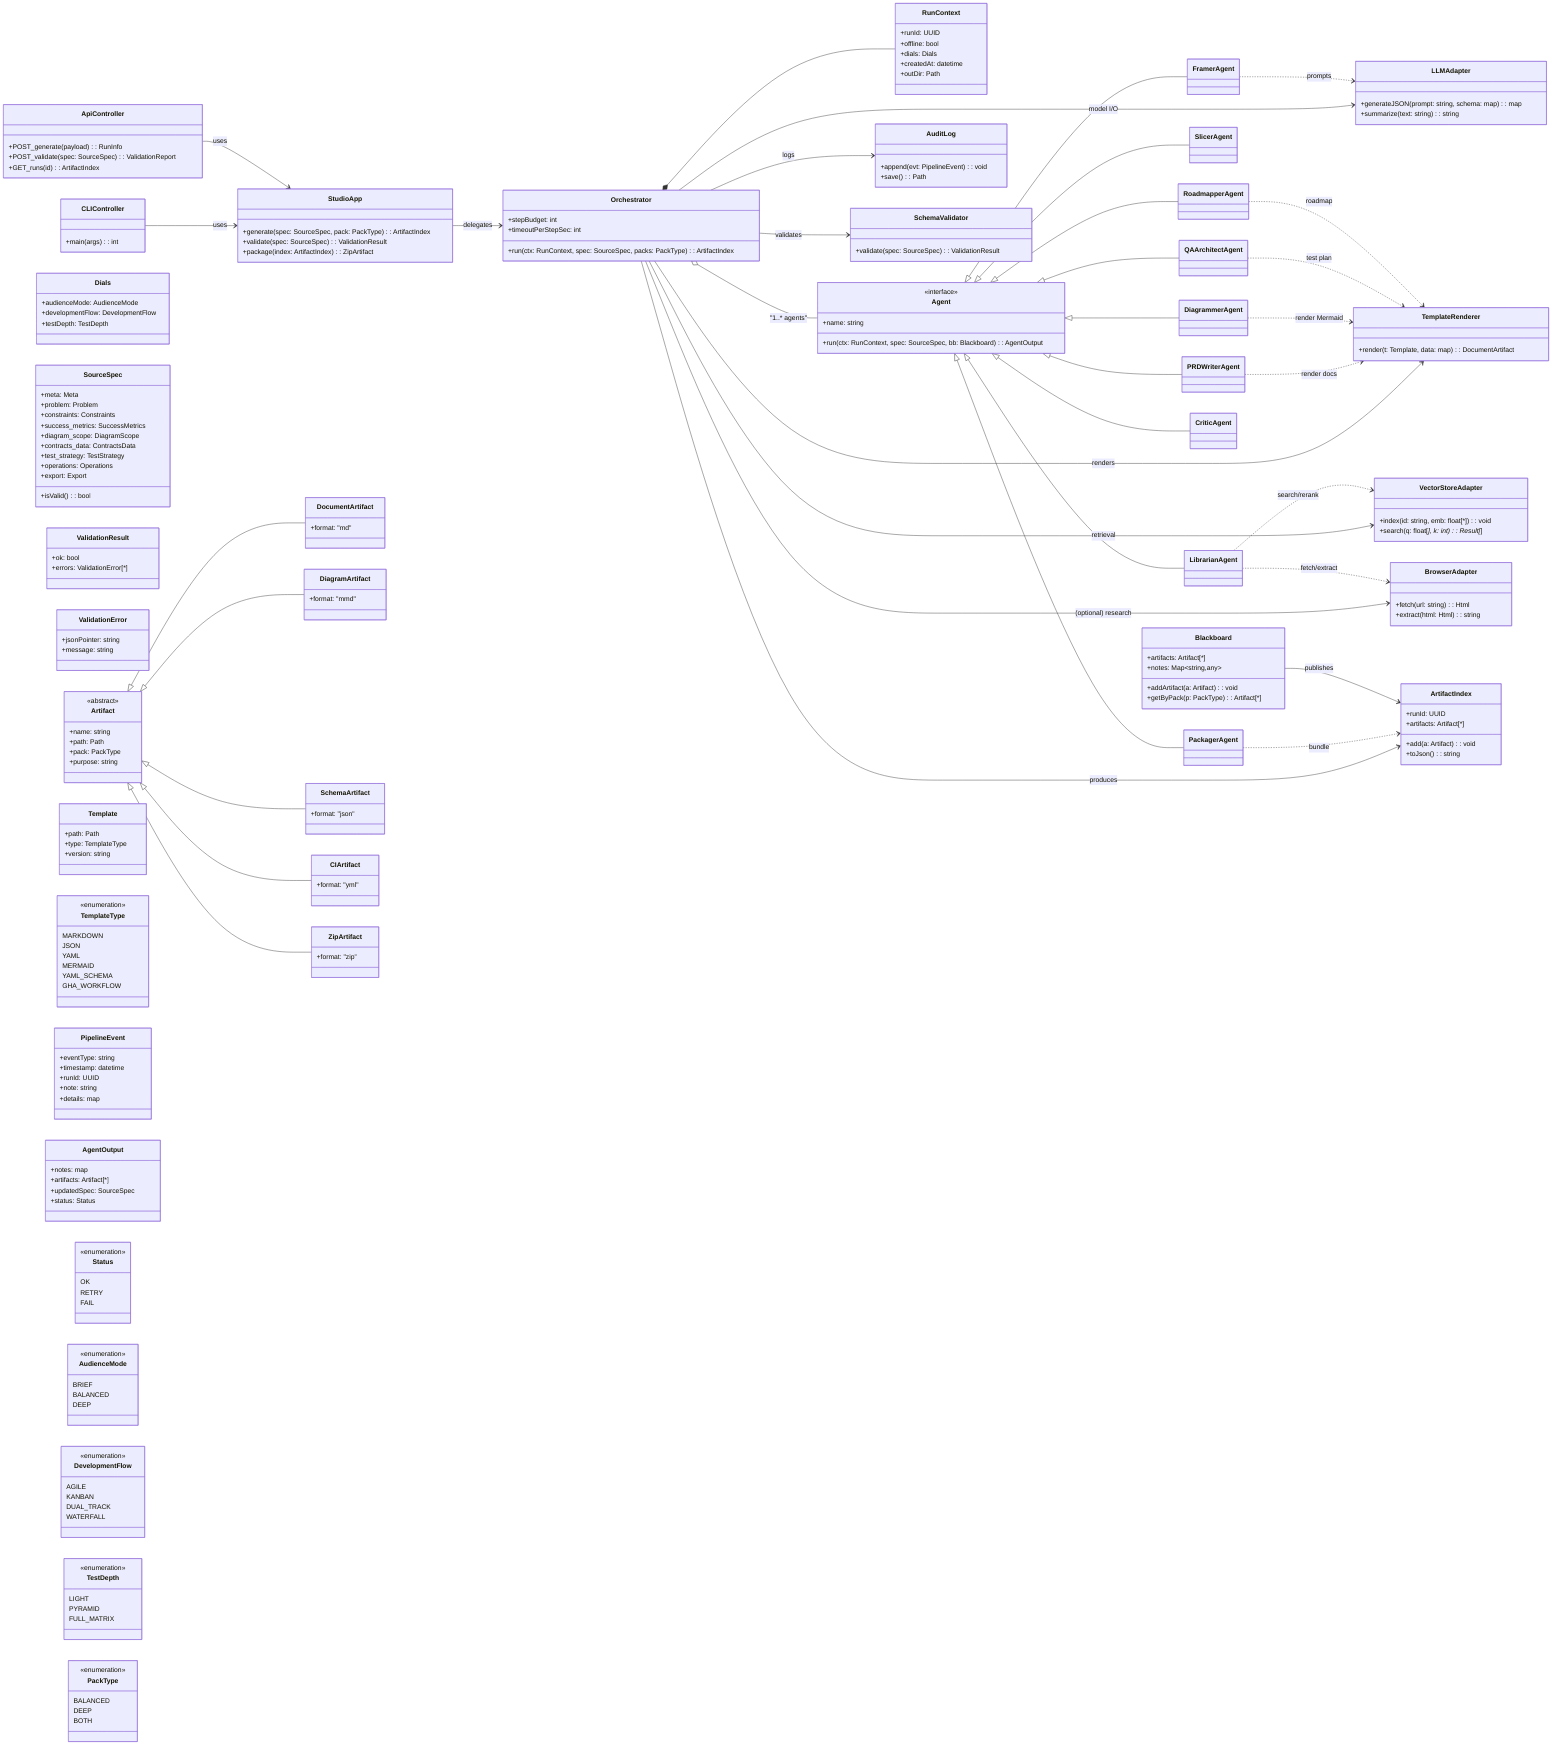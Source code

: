 classDiagram
direction LR

class CLIController {
  +main(args): int
}
class ApiController {
  +POST_generate(payload): RunInfo
  +POST_validate(spec: SourceSpec): ValidationReport
  +GET_runs(id): ArtifactIndex
}
class StudioApp {
  +generate(spec: SourceSpec, pack: PackType): ArtifactIndex
  +validate(spec: SourceSpec): ValidationResult
  +package(index: ArtifactIndex): ZipArtifact
}

CLIController --> StudioApp : uses
ApiController --> StudioApp : uses
StudioApp --> Orchestrator : delegates

class Orchestrator {
  +run(ctx: RunContext, spec: SourceSpec, packs: PackType): ArtifactIndex
  +stepBudget: int
  +timeoutPerStepSec: int
}
class RunContext {
  +runId: UUID
  +offline: bool
  +dials: Dials
  +createdAt: datetime
  +outDir: Path
}
class Dials {
  +audienceMode: AudienceMode
  +developmentFlow: DevelopmentFlow
  +testDepth: TestDepth
}

Orchestrator *-- RunContext
Orchestrator o-- Agent : "1..* agents"
Orchestrator --> AuditLog : logs
Orchestrator --> SchemaValidator : validates
Orchestrator --> TemplateRenderer : renders
Orchestrator --> LLMAdapter : model I/O
Orchestrator --> VectorStoreAdapter : retrieval
Orchestrator --> BrowserAdapter : (optional) research
Orchestrator --> ArtifactIndex : produces

class SourceSpec {
  +meta: Meta
  +problem: Problem
  +constraints: Constraints
  +success_metrics: SuccessMetrics
  +diagram_scope: DiagramScope
  +contracts_data: ContractsData
  +test_strategy: TestStrategy
  +operations: Operations
  +export: Export
  +isValid(): bool
}
class SchemaValidator {
  +validate(spec: SourceSpec): ValidationResult
}
class ValidationResult {
  +ok: bool
  +errors: ValidationError[*]
}
class ValidationError {
  +jsonPointer: string
  +message: string
}

%% Agents (interface + concrete roles)
class Agent {
  <<interface>>
  +name: string
  +run(ctx: RunContext, spec: SourceSpec, bb: Blackboard): AgentOutput
}
class FramerAgent
class LibrarianAgent
class SlicerAgent
class PRDWriterAgent
class DiagrammerAgent
class QAArchitectAgent
class RoadmapperAgent
class CriticAgent
class PackagerAgent

Agent <|-- FramerAgent
Agent <|-- LibrarianAgent
Agent <|-- SlicerAgent
Agent <|-- PRDWriterAgent
Agent <|-- DiagrammerAgent
Agent <|-- QAArchitectAgent
Agent <|-- RoadmapperAgent
Agent <|-- CriticAgent
Agent <|-- PackagerAgent

FramerAgent ..> LLMAdapter : prompts
LibrarianAgent ..> BrowserAdapter : fetch/extract
LibrarianAgent ..> VectorStoreAdapter : search/rerank
PRDWriterAgent ..> TemplateRenderer : render docs
DiagrammerAgent ..> TemplateRenderer : render Mermaid
QAArchitectAgent ..> TemplateRenderer : test plan
RoadmapperAgent ..> TemplateRenderer : roadmap
PackagerAgent ..> ArtifactIndex : bundle

%% Shared blackboard + artifacts
class Blackboard {
  +artifacts: Artifact[*]
  +notes: Map~string,any~
  +addArtifact(a: Artifact): void
  +getByPack(p: PackType): Artifact[*]
}
class Artifact {
  <<abstract>>
  +name: string
  +path: Path
  +pack: PackType
  +purpose: string
}
class DocumentArtifact {
  +format: "md"
}
class DiagramArtifact {
  +format: "mmd"
}
class SchemaArtifact {
  +format: "json"
}
class CIArtifact {
  +format: "yml"
}
class ZipArtifact {
  +format: "zip"
}

Artifact <|-- DocumentArtifact
Artifact <|-- DiagramArtifact
Artifact <|-- SchemaArtifact
Artifact <|-- CIArtifact
Artifact <|-- ZipArtifact

class ArtifactIndex {
  +runId: UUID
  +artifacts: Artifact[*]
  +add(a: Artifact): void
  +toJson(): string
}
Blackboard --> ArtifactIndex : publishes

%% Rendering & adapters
class TemplateRenderer {
  +render(t: Template, data: map): DocumentArtifact
}
class Template {
  +path: Path
  +type: TemplateType
  +version: string
}
class TemplateType {
  <<enumeration>>
  MARKDOWN
  JSON
  YAML
  MERMAID
  YAML_SCHEMA
  GHA_WORKFLOW
}

class LLMAdapter {
  +generateJSON(prompt: string, schema: map): map
  +summarize(text: string): string
}
class VectorStoreAdapter {
  +index(id: string, emb: float[*]): void
  +search(q: float[*], k: int): Result[*]
}
class BrowserAdapter {
  +fetch(url: string): Html
  +extract(html: Html): string
}

%% Events / audit
class AuditLog {
  +append(evt: PipelineEvent): void
  +save(): Path
}
class PipelineEvent {
  +eventType: string
  +timestamp: datetime
  +runId: UUID
  +note: string
  +details: map
}

%% Agent output & enums
class AgentOutput {
  +notes: map
  +artifacts: Artifact[*]
  +updatedSpec: SourceSpec
  +status: Status
}
class Status {
  <<enumeration>>
  OK
  RETRY
  FAIL
}
class AudienceMode {
  <<enumeration>>
  BRIEF
  BALANCED
  DEEP
}
class DevelopmentFlow {
  <<enumeration>>
  AGILE
  KANBAN
  DUAL_TRACK
  WATERFALL
}
class TestDepth {
  <<enumeration>>
  LIGHT
  PYRAMID
  FULL_MATRIX
}
class PackType {
  <<enumeration>>
  BALANCED
  DEEP
  BOTH
}